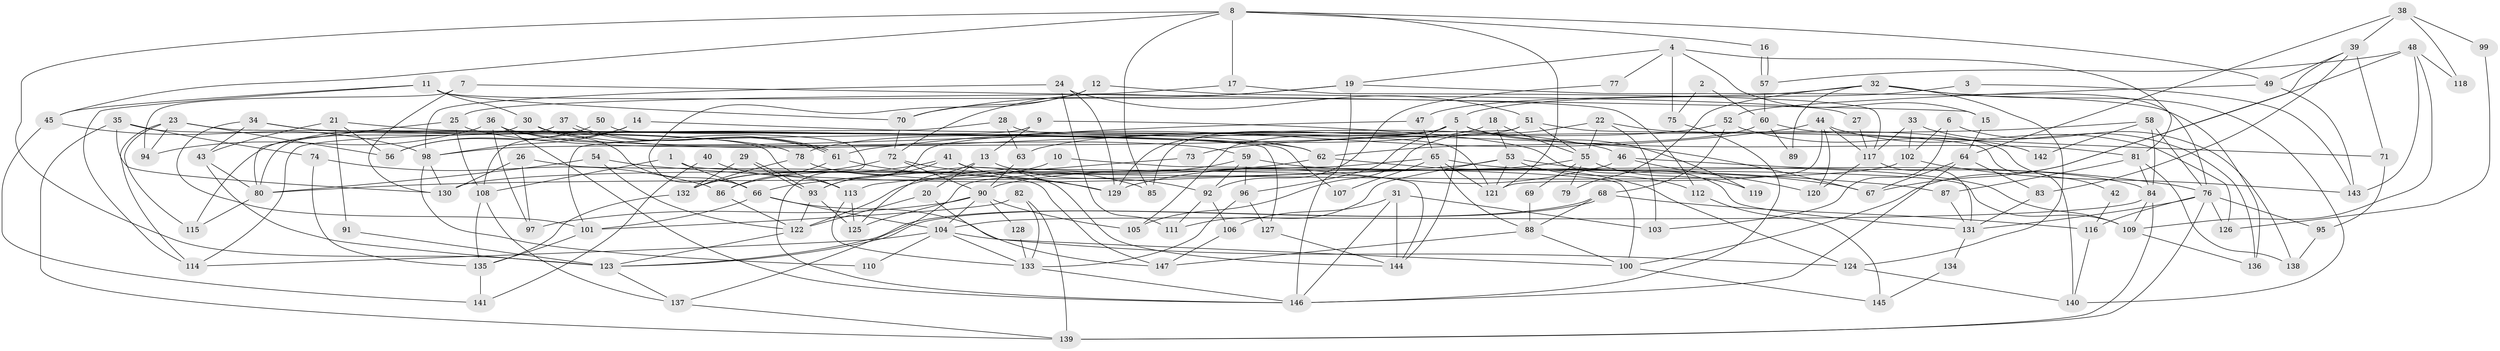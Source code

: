 // Generated by graph-tools (version 1.1) at 2025/26/03/09/25 03:26:16]
// undirected, 147 vertices, 294 edges
graph export_dot {
graph [start="1"]
  node [color=gray90,style=filled];
  1;
  2;
  3;
  4;
  5;
  6;
  7;
  8;
  9;
  10;
  11;
  12;
  13;
  14;
  15;
  16;
  17;
  18;
  19;
  20;
  21;
  22;
  23;
  24;
  25;
  26;
  27;
  28;
  29;
  30;
  31;
  32;
  33;
  34;
  35;
  36;
  37;
  38;
  39;
  40;
  41;
  42;
  43;
  44;
  45;
  46;
  47;
  48;
  49;
  50;
  51;
  52;
  53;
  54;
  55;
  56;
  57;
  58;
  59;
  60;
  61;
  62;
  63;
  64;
  65;
  66;
  67;
  68;
  69;
  70;
  71;
  72;
  73;
  74;
  75;
  76;
  77;
  78;
  79;
  80;
  81;
  82;
  83;
  84;
  85;
  86;
  87;
  88;
  89;
  90;
  91;
  92;
  93;
  94;
  95;
  96;
  97;
  98;
  99;
  100;
  101;
  102;
  103;
  104;
  105;
  106;
  107;
  108;
  109;
  110;
  111;
  112;
  113;
  114;
  115;
  116;
  117;
  118;
  119;
  120;
  121;
  122;
  123;
  124;
  125;
  126;
  127;
  128;
  129;
  130;
  131;
  132;
  133;
  134;
  135;
  136;
  137;
  138;
  139;
  140;
  141;
  142;
  143;
  144;
  145;
  146;
  147;
  1 -- 108;
  1 -- 66;
  1 -- 109;
  2 -- 75;
  2 -- 60;
  3 -- 5;
  3 -- 143;
  4 -- 19;
  4 -- 81;
  4 -- 15;
  4 -- 75;
  4 -- 77;
  5 -- 129;
  5 -- 144;
  5 -- 81;
  5 -- 85;
  5 -- 96;
  5 -- 98;
  5 -- 119;
  6 -- 102;
  6 -- 138;
  6 -- 103;
  7 -- 130;
  7 -- 15;
  7 -- 94;
  8 -- 123;
  8 -- 85;
  8 -- 16;
  8 -- 17;
  8 -- 45;
  8 -- 49;
  8 -- 121;
  9 -- 131;
  9 -- 108;
  9 -- 13;
  10 -- 86;
  10 -- 100;
  11 -- 114;
  11 -- 70;
  11 -- 30;
  11 -- 45;
  11 -- 112;
  12 -- 66;
  12 -- 70;
  12 -- 27;
  13 -- 92;
  13 -- 20;
  13 -- 125;
  14 -- 67;
  14 -- 98;
  14 -- 56;
  15 -- 64;
  16 -- 57;
  16 -- 57;
  17 -- 25;
  17 -- 117;
  18 -- 55;
  18 -- 78;
  18 -- 53;
  19 -- 72;
  19 -- 146;
  19 -- 70;
  19 -- 136;
  20 -- 122;
  20 -- 147;
  21 -- 56;
  21 -- 62;
  21 -- 43;
  21 -- 91;
  22 -- 105;
  22 -- 103;
  22 -- 42;
  22 -- 55;
  23 -- 115;
  23 -- 94;
  23 -- 56;
  23 -- 114;
  23 -- 127;
  24 -- 111;
  24 -- 98;
  24 -- 51;
  24 -- 129;
  25 -- 59;
  25 -- 80;
  25 -- 108;
  26 -- 97;
  26 -- 147;
  26 -- 130;
  27 -- 117;
  28 -- 121;
  28 -- 114;
  28 -- 63;
  29 -- 93;
  29 -- 93;
  29 -- 132;
  30 -- 46;
  30 -- 66;
  30 -- 115;
  31 -- 144;
  31 -- 146;
  31 -- 103;
  31 -- 106;
  32 -- 76;
  32 -- 47;
  32 -- 79;
  32 -- 89;
  32 -- 124;
  32 -- 140;
  33 -- 117;
  33 -- 136;
  33 -- 102;
  34 -- 43;
  34 -- 101;
  34 -- 78;
  34 -- 107;
  35 -- 74;
  35 -- 130;
  35 -- 113;
  35 -- 139;
  36 -- 62;
  36 -- 61;
  36 -- 94;
  36 -- 97;
  36 -- 146;
  37 -- 80;
  37 -- 61;
  37 -- 61;
  38 -- 39;
  38 -- 64;
  38 -- 99;
  38 -- 118;
  39 -- 49;
  39 -- 100;
  39 -- 71;
  39 -- 83;
  40 -- 113;
  40 -- 141;
  41 -- 129;
  41 -- 144;
  41 -- 93;
  41 -- 132;
  42 -- 116;
  43 -- 80;
  43 -- 123;
  44 -- 121;
  44 -- 61;
  44 -- 117;
  44 -- 120;
  44 -- 126;
  45 -- 98;
  45 -- 141;
  46 -- 76;
  46 -- 120;
  46 -- 129;
  47 -- 65;
  47 -- 93;
  48 -- 109;
  48 -- 67;
  48 -- 57;
  48 -- 118;
  48 -- 143;
  49 -- 143;
  49 -- 52;
  50 -- 56;
  50 -- 146;
  51 -- 140;
  51 -- 55;
  51 -- 101;
  51 -- 105;
  52 -- 63;
  52 -- 68;
  52 -- 142;
  53 -- 121;
  53 -- 67;
  53 -- 80;
  53 -- 111;
  53 -- 112;
  54 -- 122;
  54 -- 87;
  54 -- 80;
  55 -- 69;
  55 -- 79;
  55 -- 90;
  55 -- 119;
  57 -- 60;
  58 -- 76;
  58 -- 84;
  58 -- 73;
  58 -- 142;
  59 -- 122;
  59 -- 96;
  59 -- 92;
  59 -- 109;
  60 -- 62;
  60 -- 71;
  60 -- 89;
  61 -- 129;
  61 -- 86;
  62 -- 66;
  62 -- 124;
  63 -- 90;
  64 -- 146;
  64 -- 83;
  64 -- 67;
  65 -- 137;
  65 -- 84;
  65 -- 88;
  65 -- 107;
  65 -- 121;
  66 -- 101;
  66 -- 100;
  66 -- 104;
  68 -- 123;
  68 -- 123;
  68 -- 88;
  68 -- 116;
  69 -- 88;
  70 -- 72;
  71 -- 95;
  72 -- 90;
  72 -- 132;
  72 -- 85;
  73 -- 113;
  74 -- 135;
  74 -- 86;
  75 -- 146;
  76 -- 139;
  76 -- 116;
  76 -- 95;
  76 -- 126;
  76 -- 131;
  77 -- 92;
  78 -- 132;
  78 -- 144;
  80 -- 115;
  81 -- 84;
  81 -- 87;
  81 -- 138;
  82 -- 133;
  82 -- 139;
  82 -- 101;
  83 -- 131;
  84 -- 109;
  84 -- 104;
  84 -- 139;
  86 -- 122;
  87 -- 131;
  88 -- 100;
  88 -- 147;
  90 -- 125;
  90 -- 97;
  90 -- 104;
  90 -- 105;
  90 -- 128;
  91 -- 123;
  92 -- 106;
  92 -- 111;
  93 -- 122;
  93 -- 125;
  95 -- 138;
  96 -- 133;
  96 -- 127;
  98 -- 110;
  98 -- 130;
  99 -- 126;
  100 -- 145;
  101 -- 135;
  102 -- 130;
  102 -- 143;
  104 -- 110;
  104 -- 114;
  104 -- 124;
  104 -- 133;
  106 -- 147;
  108 -- 137;
  108 -- 135;
  109 -- 136;
  112 -- 145;
  113 -- 125;
  113 -- 133;
  116 -- 140;
  117 -- 120;
  117 -- 131;
  122 -- 123;
  123 -- 137;
  124 -- 140;
  127 -- 144;
  128 -- 133;
  131 -- 134;
  132 -- 135;
  133 -- 146;
  134 -- 145;
  135 -- 141;
  137 -- 139;
}
